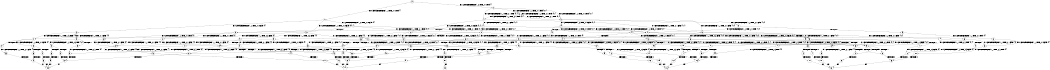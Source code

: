 digraph BCG {
size = "7, 10.5";
center = TRUE;
node [shape = circle];
0 [peripheries = 2];
0 -> 1 [label = "EX !0 !ATOMIC_EXCH_BRANCH (1, +1, TRUE, +0, 1, TRUE) !{}"];
0 -> 2 [label = "EX !1 !ATOMIC_EXCH_BRANCH (1, +0, TRUE, +0, 1, TRUE) !{}"];
1 -> 3 [label = "EX !0 !ATOMIC_EXCH_BRANCH (1, +1, TRUE, +0, 1, FALSE) !{0}"];
1 -> 4 [label = "EX !1 !ATOMIC_EXCH_BRANCH (1, +0, TRUE, +0, 1, FALSE) !{0}"];
1 -> 5 [label = "EX !0 !ATOMIC_EXCH_BRANCH (1, +1, TRUE, +0, 1, FALSE) !{0}"];
2 -> 6 [label = "EX !1 !ATOMIC_EXCH_BRANCH (1, +0, TRUE, +0, 1, TRUE) !{0, 1}"];
2 -> 7 [label = "EX !0 !ATOMIC_EXCH_BRANCH (1, +1, TRUE, +0, 1, TRUE) !{0, 1}"];
2 -> 8 [label = "EX !0 !ATOMIC_EXCH_BRANCH (1, +1, TRUE, +0, 1, TRUE) !{0, 1}"];
3 -> 9 [label = "EX !0 !ATOMIC_EXCH_BRANCH (1, +1, TRUE, +0, 3, FALSE) !{0}"];
3 -> 10 [label = "EX !1 !ATOMIC_EXCH_BRANCH (1, +0, TRUE, +0, 1, FALSE) !{0}"];
3 -> 11 [label = "EX !0 !ATOMIC_EXCH_BRANCH (1, +1, TRUE, +0, 3, FALSE) !{0}"];
4 -> 12 [label = "EX !0 !ATOMIC_EXCH_BRANCH (1, +1, TRUE, +0, 1, TRUE) !{0, 1}"];
4 -> 13 [label = "TERMINATE !1"];
4 -> 14 [label = "EX !0 !ATOMIC_EXCH_BRANCH (1, +1, TRUE, +0, 1, TRUE) !{0, 1}"];
5 -> 15 [label = "EX !1 !ATOMIC_EXCH_BRANCH (1, +0, TRUE, +0, 1, FALSE) !{0}"];
5 -> 11 [label = "EX !0 !ATOMIC_EXCH_BRANCH (1, +1, TRUE, +0, 3, FALSE) !{0}"];
6 -> 6 [label = "EX !1 !ATOMIC_EXCH_BRANCH (1, +0, TRUE, +0, 1, TRUE) !{0, 1}"];
6 -> 7 [label = "EX !0 !ATOMIC_EXCH_BRANCH (1, +1, TRUE, +0, 1, TRUE) !{0, 1}"];
6 -> 8 [label = "EX !0 !ATOMIC_EXCH_BRANCH (1, +1, TRUE, +0, 1, TRUE) !{0, 1}"];
7 -> 16 [label = "EX !0 !ATOMIC_EXCH_BRANCH (1, +1, TRUE, +0, 1, FALSE) !{0, 1}"];
7 -> 17 [label = "EX !1 !ATOMIC_EXCH_BRANCH (1, +0, TRUE, +0, 1, FALSE) !{0, 1}"];
7 -> 18 [label = "EX !0 !ATOMIC_EXCH_BRANCH (1, +1, TRUE, +0, 1, FALSE) !{0, 1}"];
8 -> 19 [label = "EX !1 !ATOMIC_EXCH_BRANCH (1, +0, TRUE, +0, 1, FALSE) !{0, 1}"];
8 -> 18 [label = "EX !0 !ATOMIC_EXCH_BRANCH (1, +1, TRUE, +0, 1, FALSE) !{0, 1}"];
8 -> 20 [label = "EX !1 !ATOMIC_EXCH_BRANCH (1, +0, TRUE, +0, 1, FALSE) !{0, 1}"];
9 -> 21 [label = "EX !1 !ATOMIC_EXCH_BRANCH (1, +0, TRUE, +0, 1, FALSE) !{0}"];
9 -> 22 [label = "TERMINATE !0"];
10 -> 23 [label = "EX !0 !ATOMIC_EXCH_BRANCH (1, +1, TRUE, +0, 3, TRUE) !{0, 1}"];
10 -> 24 [label = "TERMINATE !1"];
10 -> 25 [label = "EX !0 !ATOMIC_EXCH_BRANCH (1, +1, TRUE, +0, 3, TRUE) !{0, 1}"];
11 -> 26 [label = "EX !1 !ATOMIC_EXCH_BRANCH (1, +0, TRUE, +0, 1, FALSE) !{0}"];
11 -> 27 [label = "TERMINATE !0"];
12 -> 28 [label = "EX !0 !ATOMIC_EXCH_BRANCH (1, +1, TRUE, +0, 1, FALSE) !{0, 1}"];
12 -> 29 [label = "TERMINATE !1"];
12 -> 30 [label = "EX !0 !ATOMIC_EXCH_BRANCH (1, +1, TRUE, +0, 1, FALSE) !{0, 1}"];
13 -> 31 [label = "EX !0 !ATOMIC_EXCH_BRANCH (1, +1, TRUE, +0, 1, TRUE) !{0}"];
13 -> 32 [label = "EX !0 !ATOMIC_EXCH_BRANCH (1, +1, TRUE, +0, 1, TRUE) !{0}"];
14 -> 30 [label = "EX !0 !ATOMIC_EXCH_BRANCH (1, +1, TRUE, +0, 1, FALSE) !{0, 1}"];
14 -> 33 [label = "TERMINATE !1"];
15 -> 34 [label = "EX !0 !ATOMIC_EXCH_BRANCH (1, +1, TRUE, +0, 3, TRUE) !{0, 1}"];
15 -> 35 [label = "TERMINATE !1"];
16 -> 36 [label = "EX !0 !ATOMIC_EXCH_BRANCH (1, +1, TRUE, +0, 3, FALSE) !{0, 1}"];
16 -> 37 [label = "EX !1 !ATOMIC_EXCH_BRANCH (1, +0, TRUE, +0, 1, FALSE) !{0, 1}"];
16 -> 38 [label = "EX !0 !ATOMIC_EXCH_BRANCH (1, +1, TRUE, +0, 3, FALSE) !{0, 1}"];
17 -> 12 [label = "EX !0 !ATOMIC_EXCH_BRANCH (1, +1, TRUE, +0, 1, TRUE) !{0, 1}"];
17 -> 13 [label = "TERMINATE !1"];
17 -> 14 [label = "EX !0 !ATOMIC_EXCH_BRANCH (1, +1, TRUE, +0, 1, TRUE) !{0, 1}"];
18 -> 39 [label = "EX !1 !ATOMIC_EXCH_BRANCH (1, +0, TRUE, +0, 1, FALSE) !{0, 1}"];
18 -> 38 [label = "EX !0 !ATOMIC_EXCH_BRANCH (1, +1, TRUE, +0, 3, FALSE) !{0, 1}"];
18 -> 40 [label = "EX !1 !ATOMIC_EXCH_BRANCH (1, +0, TRUE, +0, 1, FALSE) !{0, 1}"];
19 -> 41 [label = "EX !0 !ATOMIC_EXCH_BRANCH (1, +1, TRUE, +0, 1, TRUE) !{0, 1}"];
19 -> 42 [label = "TERMINATE !1"];
19 -> 14 [label = "EX !0 !ATOMIC_EXCH_BRANCH (1, +1, TRUE, +0, 1, TRUE) !{0, 1}"];
20 -> 14 [label = "EX !0 !ATOMIC_EXCH_BRANCH (1, +1, TRUE, +0, 1, TRUE) !{0, 1}"];
20 -> 43 [label = "TERMINATE !1"];
21 -> 44 [label = "TERMINATE !0"];
21 -> 45 [label = "TERMINATE !1"];
22 -> 46 [label = "EX !1 !ATOMIC_EXCH_BRANCH (1, +0, TRUE, +0, 1, FALSE) !{}"];
23 -> 47 [label = "TERMINATE !0"];
23 -> 48 [label = "TERMINATE !1"];
24 -> 49 [label = "EX !0 !ATOMIC_EXCH_BRANCH (1, +1, TRUE, +0, 3, TRUE) !{0}"];
24 -> 50 [label = "EX !0 !ATOMIC_EXCH_BRANCH (1, +1, TRUE, +0, 3, TRUE) !{0}"];
25 -> 51 [label = "TERMINATE !0"];
25 -> 52 [label = "TERMINATE !1"];
26 -> 53 [label = "TERMINATE !0"];
26 -> 54 [label = "TERMINATE !1"];
27 -> 55 [label = "EX !1 !ATOMIC_EXCH_BRANCH (1, +0, TRUE, +0, 1, FALSE) !{}"];
28 -> 56 [label = "EX !0 !ATOMIC_EXCH_BRANCH (1, +1, TRUE, +0, 3, FALSE) !{0, 1}"];
28 -> 57 [label = "TERMINATE !1"];
28 -> 58 [label = "EX !0 !ATOMIC_EXCH_BRANCH (1, +1, TRUE, +0, 3, FALSE) !{0, 1}"];
29 -> 59 [label = "EX !0 !ATOMIC_EXCH_BRANCH (1, +1, TRUE, +0, 1, FALSE) !{0}"];
29 -> 60 [label = "EX !0 !ATOMIC_EXCH_BRANCH (1, +1, TRUE, +0, 1, FALSE) !{0}"];
30 -> 58 [label = "EX !0 !ATOMIC_EXCH_BRANCH (1, +1, TRUE, +0, 3, FALSE) !{0, 1}"];
30 -> 61 [label = "TERMINATE !1"];
31 -> 59 [label = "EX !0 !ATOMIC_EXCH_BRANCH (1, +1, TRUE, +0, 1, FALSE) !{0}"];
31 -> 60 [label = "EX !0 !ATOMIC_EXCH_BRANCH (1, +1, TRUE, +0, 1, FALSE) !{0}"];
32 -> 60 [label = "EX !0 !ATOMIC_EXCH_BRANCH (1, +1, TRUE, +0, 1, FALSE) !{0}"];
33 -> 62 [label = "EX !0 !ATOMIC_EXCH_BRANCH (1, +1, TRUE, +0, 1, FALSE) !{0}"];
34 -> 63 [label = "TERMINATE !0"];
34 -> 64 [label = "TERMINATE !1"];
35 -> 50 [label = "EX !0 !ATOMIC_EXCH_BRANCH (1, +1, TRUE, +0, 3, TRUE) !{0}"];
36 -> 65 [label = "EX !1 !ATOMIC_EXCH_BRANCH (1, +0, TRUE, +0, 1, FALSE) !{0, 1}"];
36 -> 66 [label = "TERMINATE !0"];
37 -> 23 [label = "EX !0 !ATOMIC_EXCH_BRANCH (1, +1, TRUE, +0, 3, TRUE) !{0, 1}"];
37 -> 24 [label = "TERMINATE !1"];
37 -> 25 [label = "EX !0 !ATOMIC_EXCH_BRANCH (1, +1, TRUE, +0, 3, TRUE) !{0, 1}"];
38 -> 67 [label = "EX !1 !ATOMIC_EXCH_BRANCH (1, +0, TRUE, +0, 1, FALSE) !{0, 1}"];
38 -> 68 [label = "EX !1 !ATOMIC_EXCH_BRANCH (1, +0, TRUE, +0, 1, FALSE) !{0, 1}"];
38 -> 69 [label = "TERMINATE !0"];
39 -> 70 [label = "EX !0 !ATOMIC_EXCH_BRANCH (1, +1, TRUE, +0, 3, TRUE) !{0, 1}"];
39 -> 71 [label = "TERMINATE !1"];
39 -> 25 [label = "EX !0 !ATOMIC_EXCH_BRANCH (1, +1, TRUE, +0, 3, TRUE) !{0, 1}"];
40 -> 25 [label = "EX !0 !ATOMIC_EXCH_BRANCH (1, +1, TRUE, +0, 3, TRUE) !{0, 1}"];
40 -> 72 [label = "TERMINATE !1"];
41 -> 73 [label = "EX !0 !ATOMIC_EXCH_BRANCH (1, +1, TRUE, +0, 1, FALSE) !{0, 1}"];
41 -> 74 [label = "TERMINATE !1"];
41 -> 30 [label = "EX !0 !ATOMIC_EXCH_BRANCH (1, +1, TRUE, +0, 1, FALSE) !{0, 1}"];
42 -> 75 [label = "EX !0 !ATOMIC_EXCH_BRANCH (1, +1, TRUE, +0, 1, TRUE) !{0}"];
43 -> 76 [label = "EX !0 !ATOMIC_EXCH_BRANCH (1, +1, TRUE, +0, 1, TRUE) !{0}"];
44 -> 77 [label = "TERMINATE !1"];
45 -> 78 [label = "TERMINATE !0"];
46 -> 77 [label = "TERMINATE !1"];
47 -> 79 [label = "TERMINATE !1"];
48 -> 80 [label = "TERMINATE !0"];
49 -> 80 [label = "TERMINATE !0"];
50 -> 81 [label = "TERMINATE !0"];
51 -> 82 [label = "TERMINATE !1"];
52 -> 83 [label = "TERMINATE !0"];
53 -> 84 [label = "TERMINATE !1"];
54 -> 85 [label = "TERMINATE !0"];
55 -> 84 [label = "TERMINATE !1"];
56 -> 47 [label = "TERMINATE !0"];
56 -> 48 [label = "TERMINATE !1"];
57 -> 86 [label = "EX !0 !ATOMIC_EXCH_BRANCH (1, +1, TRUE, +0, 3, FALSE) !{0}"];
57 -> 87 [label = "EX !0 !ATOMIC_EXCH_BRANCH (1, +1, TRUE, +0, 3, FALSE) !{0}"];
58 -> 51 [label = "TERMINATE !0"];
58 -> 52 [label = "TERMINATE !1"];
59 -> 86 [label = "EX !0 !ATOMIC_EXCH_BRANCH (1, +1, TRUE, +0, 3, FALSE) !{0}"];
59 -> 87 [label = "EX !0 !ATOMIC_EXCH_BRANCH (1, +1, TRUE, +0, 3, FALSE) !{0}"];
60 -> 87 [label = "EX !0 !ATOMIC_EXCH_BRANCH (1, +1, TRUE, +0, 3, FALSE) !{0}"];
61 -> 88 [label = "EX !0 !ATOMIC_EXCH_BRANCH (1, +1, TRUE, +0, 3, FALSE) !{0}"];
62 -> 88 [label = "EX !0 !ATOMIC_EXCH_BRANCH (1, +1, TRUE, +0, 3, FALSE) !{0}"];
63 -> 89 [label = "TERMINATE !1"];
64 -> 81 [label = "TERMINATE !0"];
65 -> 44 [label = "TERMINATE !0"];
65 -> 45 [label = "TERMINATE !1"];
66 -> 90 [label = "EX !1 !ATOMIC_EXCH_BRANCH (1, +0, TRUE, +0, 1, FALSE) !{1}"];
66 -> 91 [label = "EX !1 !ATOMIC_EXCH_BRANCH (1, +0, TRUE, +0, 1, FALSE) !{1}"];
67 -> 92 [label = "TERMINATE !0"];
67 -> 93 [label = "TERMINATE !1"];
68 -> 94 [label = "TERMINATE !0"];
68 -> 95 [label = "TERMINATE !1"];
69 -> 96 [label = "EX !1 !ATOMIC_EXCH_BRANCH (1, +0, TRUE, +0, 1, FALSE) !{1}"];
70 -> 97 [label = "TERMINATE !0"];
70 -> 98 [label = "TERMINATE !1"];
71 -> 99 [label = "EX !0 !ATOMIC_EXCH_BRANCH (1, +1, TRUE, +0, 3, TRUE) !{0}"];
72 -> 100 [label = "EX !0 !ATOMIC_EXCH_BRANCH (1, +1, TRUE, +0, 3, TRUE) !{0}"];
73 -> 101 [label = "EX !0 !ATOMIC_EXCH_BRANCH (1, +1, TRUE, +0, 3, FALSE) !{0, 1}"];
73 -> 102 [label = "TERMINATE !1"];
73 -> 58 [label = "EX !0 !ATOMIC_EXCH_BRANCH (1, +1, TRUE, +0, 3, FALSE) !{0, 1}"];
74 -> 103 [label = "EX !0 !ATOMIC_EXCH_BRANCH (1, +1, TRUE, +0, 1, FALSE) !{0}"];
75 -> 103 [label = "EX !0 !ATOMIC_EXCH_BRANCH (1, +1, TRUE, +0, 1, FALSE) !{0}"];
76 -> 62 [label = "EX !0 !ATOMIC_EXCH_BRANCH (1, +1, TRUE, +0, 1, FALSE) !{0}"];
77 -> 104 [label = "exit"];
78 -> 104 [label = "exit"];
79 -> 104 [label = "exit"];
80 -> 104 [label = "exit"];
81 -> 105 [label = "exit"];
82 -> 106 [label = "exit"];
83 -> 106 [label = "exit"];
84 -> 105 [label = "exit"];
85 -> 105 [label = "exit"];
86 -> 80 [label = "TERMINATE !0"];
87 -> 81 [label = "TERMINATE !0"];
88 -> 83 [label = "TERMINATE !0"];
89 -> 105 [label = "exit"];
90 -> 77 [label = "TERMINATE !1"];
91 -> 107 [label = "TERMINATE !1"];
92 -> 108 [label = "TERMINATE !1"];
93 -> 109 [label = "TERMINATE !0"];
94 -> 110 [label = "TERMINATE !1"];
95 -> 111 [label = "TERMINATE !0"];
96 -> 110 [label = "TERMINATE !1"];
97 -> 112 [label = "TERMINATE !1"];
98 -> 113 [label = "TERMINATE !0"];
99 -> 113 [label = "TERMINATE !0"];
100 -> 83 [label = "TERMINATE !0"];
101 -> 97 [label = "TERMINATE !0"];
101 -> 98 [label = "TERMINATE !1"];
102 -> 114 [label = "EX !0 !ATOMIC_EXCH_BRANCH (1, +1, TRUE, +0, 3, FALSE) !{0}"];
103 -> 114 [label = "EX !0 !ATOMIC_EXCH_BRANCH (1, +1, TRUE, +0, 3, FALSE) !{0}"];
107 -> 115 [label = "exit"];
108 -> 116 [label = "exit"];
109 -> 116 [label = "exit"];
110 -> 106 [label = "exit"];
111 -> 106 [label = "exit"];
112 -> 116 [label = "exit"];
113 -> 116 [label = "exit"];
114 -> 113 [label = "TERMINATE !0"];
}
